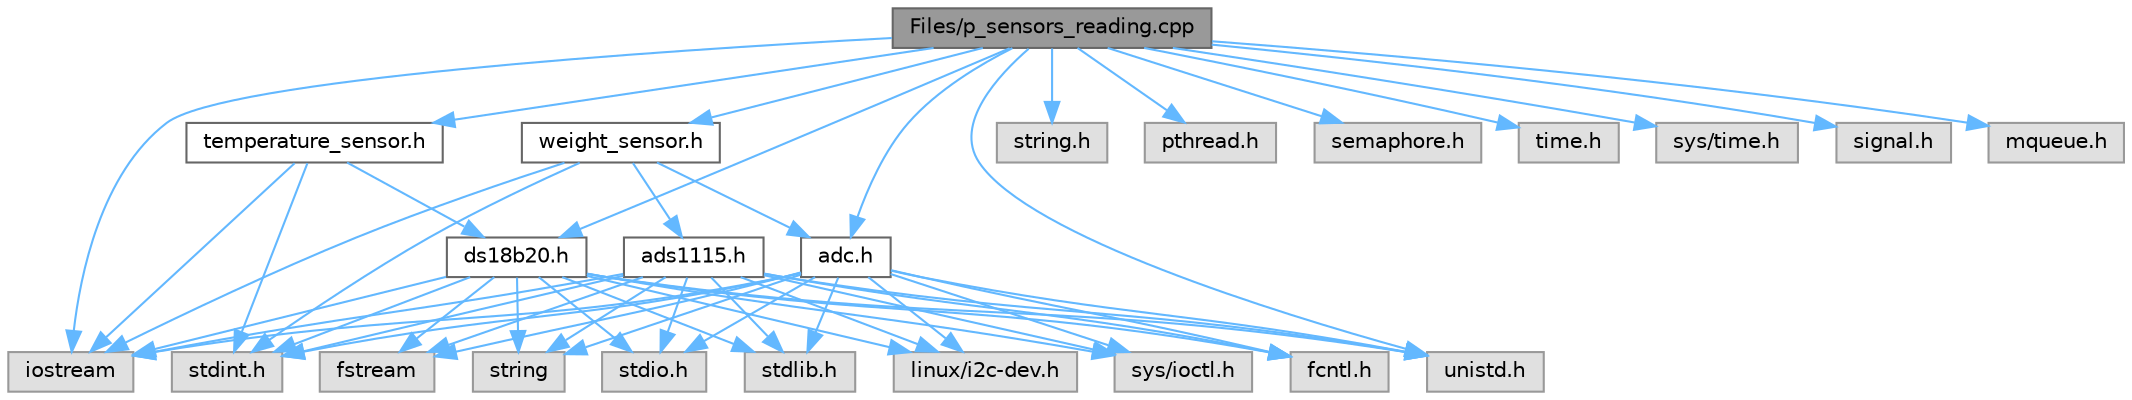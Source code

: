 digraph "Files/p_sensors_reading.cpp"
{
 // LATEX_PDF_SIZE
  bgcolor="transparent";
  edge [fontname=Helvetica,fontsize=10,labelfontname=Helvetica,labelfontsize=10];
  node [fontname=Helvetica,fontsize=10,shape=box,height=0.2,width=0.4];
  Node1 [label="Files/p_sensors_reading.cpp",height=0.2,width=0.4,color="gray40", fillcolor="grey60", style="filled", fontcolor="black",tooltip="Process sensors reading."];
  Node1 -> Node2 [color="steelblue1",style="solid"];
  Node2 [label="iostream",height=0.2,width=0.4,color="grey60", fillcolor="#E0E0E0", style="filled",tooltip=" "];
  Node1 -> Node3 [color="steelblue1",style="solid"];
  Node3 [label="string.h",height=0.2,width=0.4,color="grey60", fillcolor="#E0E0E0", style="filled",tooltip=" "];
  Node1 -> Node4 [color="steelblue1",style="solid"];
  Node4 [label="pthread.h",height=0.2,width=0.4,color="grey60", fillcolor="#E0E0E0", style="filled",tooltip=" "];
  Node1 -> Node5 [color="steelblue1",style="solid"];
  Node5 [label="semaphore.h",height=0.2,width=0.4,color="grey60", fillcolor="#E0E0E0", style="filled",tooltip=" "];
  Node1 -> Node6 [color="steelblue1",style="solid"];
  Node6 [label="time.h",height=0.2,width=0.4,color="grey60", fillcolor="#E0E0E0", style="filled",tooltip=" "];
  Node1 -> Node7 [color="steelblue1",style="solid"];
  Node7 [label="sys/time.h",height=0.2,width=0.4,color="grey60", fillcolor="#E0E0E0", style="filled",tooltip=" "];
  Node1 -> Node8 [color="steelblue1",style="solid"];
  Node8 [label="unistd.h",height=0.2,width=0.4,color="grey60", fillcolor="#E0E0E0", style="filled",tooltip=" "];
  Node1 -> Node9 [color="steelblue1",style="solid"];
  Node9 [label="signal.h",height=0.2,width=0.4,color="grey60", fillcolor="#E0E0E0", style="filled",tooltip=" "];
  Node1 -> Node10 [color="steelblue1",style="solid"];
  Node10 [label="mqueue.h",height=0.2,width=0.4,color="grey60", fillcolor="#E0E0E0", style="filled",tooltip=" "];
  Node1 -> Node11 [color="steelblue1",style="solid"];
  Node11 [label="weight_sensor.h",height=0.2,width=0.4,color="grey40", fillcolor="white", style="filled",URL="$weight__sensor_8h.html",tooltip="Header module for an abstract weigh sensor."];
  Node11 -> Node12 [color="steelblue1",style="solid"];
  Node12 [label="stdint.h",height=0.2,width=0.4,color="grey60", fillcolor="#E0E0E0", style="filled",tooltip=" "];
  Node11 -> Node2 [color="steelblue1",style="solid"];
  Node11 -> Node13 [color="steelblue1",style="solid"];
  Node13 [label="adc.h",height=0.2,width=0.4,color="grey40", fillcolor="white", style="filled",URL="$adc_8h.html",tooltip="Header module adc configuration."];
  Node13 -> Node14 [color="steelblue1",style="solid"];
  Node14 [label="linux/i2c-dev.h",height=0.2,width=0.4,color="grey60", fillcolor="#E0E0E0", style="filled",tooltip=" "];
  Node13 -> Node15 [color="steelblue1",style="solid"];
  Node15 [label="sys/ioctl.h",height=0.2,width=0.4,color="grey60", fillcolor="#E0E0E0", style="filled",tooltip=" "];
  Node13 -> Node16 [color="steelblue1",style="solid"];
  Node16 [label="fcntl.h",height=0.2,width=0.4,color="grey60", fillcolor="#E0E0E0", style="filled",tooltip=" "];
  Node13 -> Node17 [color="steelblue1",style="solid"];
  Node17 [label="fstream",height=0.2,width=0.4,color="grey60", fillcolor="#E0E0E0", style="filled",tooltip=" "];
  Node13 -> Node18 [color="steelblue1",style="solid"];
  Node18 [label="string",height=0.2,width=0.4,color="grey60", fillcolor="#E0E0E0", style="filled",tooltip=" "];
  Node13 -> Node19 [color="steelblue1",style="solid"];
  Node19 [label="stdio.h",height=0.2,width=0.4,color="grey60", fillcolor="#E0E0E0", style="filled",tooltip=" "];
  Node13 -> Node20 [color="steelblue1",style="solid"];
  Node20 [label="stdlib.h",height=0.2,width=0.4,color="grey60", fillcolor="#E0E0E0", style="filled",tooltip=" "];
  Node13 -> Node2 [color="steelblue1",style="solid"];
  Node13 -> Node8 [color="steelblue1",style="solid"];
  Node13 -> Node12 [color="steelblue1",style="solid"];
  Node11 -> Node21 [color="steelblue1",style="solid"];
  Node21 [label="ads1115.h",height=0.2,width=0.4,color="grey40", fillcolor="white", style="filled",URL="$ads1115_8h.html",tooltip="Header module for configuration of the ADC via I2C."];
  Node21 -> Node14 [color="steelblue1",style="solid"];
  Node21 -> Node15 [color="steelblue1",style="solid"];
  Node21 -> Node16 [color="steelblue1",style="solid"];
  Node21 -> Node17 [color="steelblue1",style="solid"];
  Node21 -> Node18 [color="steelblue1",style="solid"];
  Node21 -> Node19 [color="steelblue1",style="solid"];
  Node21 -> Node20 [color="steelblue1",style="solid"];
  Node21 -> Node2 [color="steelblue1",style="solid"];
  Node21 -> Node8 [color="steelblue1",style="solid"];
  Node21 -> Node12 [color="steelblue1",style="solid"];
  Node1 -> Node13 [color="steelblue1",style="solid"];
  Node1 -> Node22 [color="steelblue1",style="solid"];
  Node22 [label="temperature_sensor.h",height=0.2,width=0.4,color="grey40", fillcolor="white", style="filled",URL="$temperature__sensor_8h.html",tooltip="Header module for handling the abstract temperature sensor."];
  Node22 -> Node12 [color="steelblue1",style="solid"];
  Node22 -> Node2 [color="steelblue1",style="solid"];
  Node22 -> Node23 [color="steelblue1",style="solid"];
  Node23 [label="ds18b20.h",height=0.2,width=0.4,color="grey40", fillcolor="white", style="filled",URL="$ds18b20_8h.html",tooltip="Header module for handling the physical temperature sensor."];
  Node23 -> Node14 [color="steelblue1",style="solid"];
  Node23 -> Node15 [color="steelblue1",style="solid"];
  Node23 -> Node16 [color="steelblue1",style="solid"];
  Node23 -> Node17 [color="steelblue1",style="solid"];
  Node23 -> Node18 [color="steelblue1",style="solid"];
  Node23 -> Node19 [color="steelblue1",style="solid"];
  Node23 -> Node20 [color="steelblue1",style="solid"];
  Node23 -> Node2 [color="steelblue1",style="solid"];
  Node23 -> Node8 [color="steelblue1",style="solid"];
  Node23 -> Node12 [color="steelblue1",style="solid"];
  Node1 -> Node23 [color="steelblue1",style="solid"];
}
